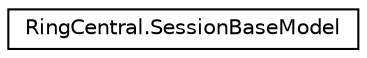 digraph "Graphical Class Hierarchy"
{
 // LATEX_PDF_SIZE
  edge [fontname="Helvetica",fontsize="10",labelfontname="Helvetica",labelfontsize="10"];
  node [fontname="Helvetica",fontsize="10",shape=record];
  rankdir="LR";
  Node0 [label="RingCentral.SessionBaseModel",height=0.2,width=0.4,color="black", fillcolor="white", style="filled",URL="$classRingCentral_1_1SessionBaseModel.html",tooltip=" "];
}
